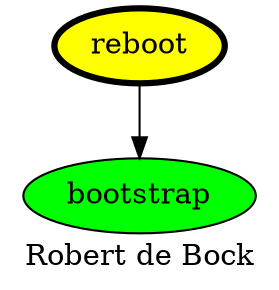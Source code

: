 digraph PhiloDilemma {
  label = "Robert de Bock" ;
  overlap=false
  {
    bootstrap [fillcolor=green style=filled]
    reboot [fillcolor=yellow style=filled penwidth=3]
  }
  reboot -> bootstrap
}
